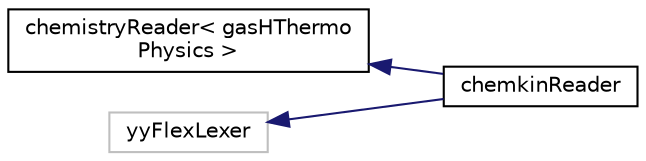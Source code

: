 digraph "Graphical Class Hierarchy"
{
  bgcolor="transparent";
  edge [fontname="Helvetica",fontsize="10",labelfontname="Helvetica",labelfontsize="10"];
  node [fontname="Helvetica",fontsize="10",shape=record];
  rankdir="LR";
  Node1 [label="chemistryReader\< gasHThermo\lPhysics \>",height=0.2,width=0.4,color="black",URL="$a00271.html"];
  Node1 -> Node2 [dir="back",color="midnightblue",fontsize="10",style="solid",fontname="Helvetica"];
  Node2 [label="chemkinReader",height=0.2,width=0.4,color="black",URL="$a00273.html",tooltip="Foam::chemkinReader. "];
  Node3 [label="yyFlexLexer",height=0.2,width=0.4,color="grey75"];
  Node3 -> Node2 [dir="back",color="midnightblue",fontsize="10",style="solid",fontname="Helvetica"];
}
